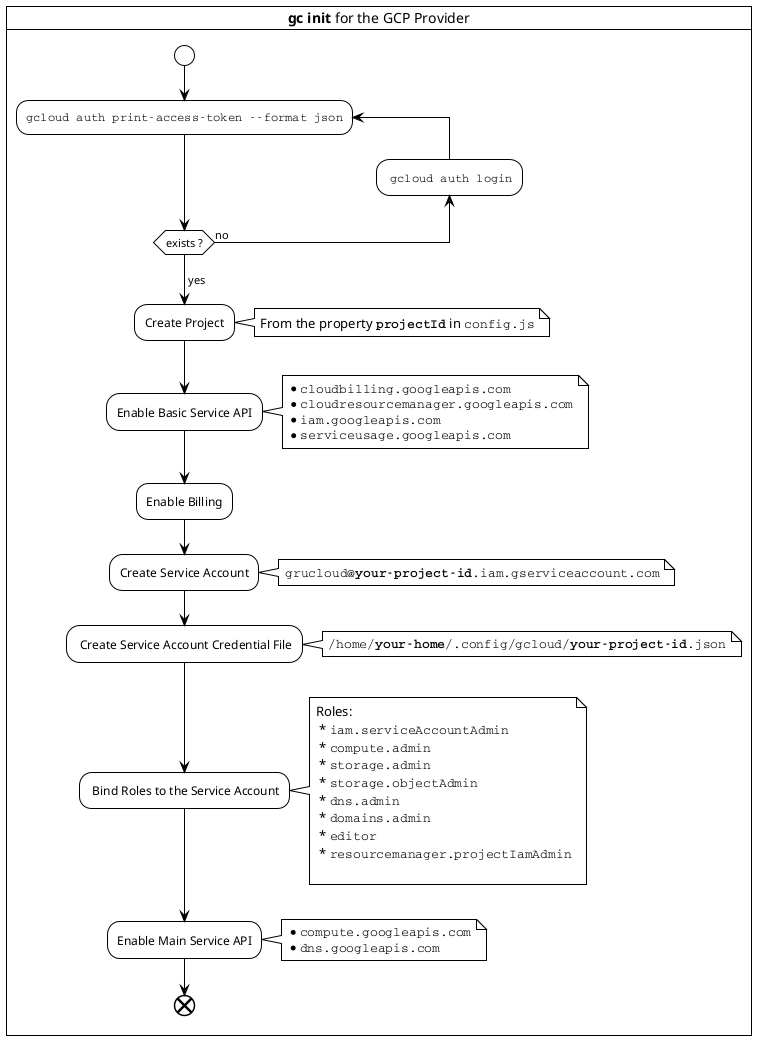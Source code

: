@startuml gcp-provider-init
!theme plain

card "<b>gc init</b> for the GCP Provider" {

start
repeat :""gcloud auth print-access-token --format json"";
backward: ""gcloud auth login"";
repeat while (exists ?) is (no) 
->yes;

:Create Project;
note right
 From the property <b>""projectId""</b> in ""config.js""
end note 
:Enable Basic Service API;
note right
* ""cloudbilling.googleapis.com""
* ""cloudresourcemanager.googleapis.com""
* ""iam.googleapis.com""
* ""serviceusage.googleapis.com""
end note 

:Enable Billing;
:Create Service Account;
note right
 ""grucloud@<b>your-project-id</b>.iam.gserviceaccount.com""
end note 

: Create Service Account Credential File; 
note right
 ""/home/<b>your-home</b>/.config/gcloud/<b>your-project-id</b>.json""
end note  

: Bind Roles to the Service Account;
note right
Roles:
 * ""iam.serviceAccountAdmin""
 * ""compute.admin""
 * ""storage.admin""
 * ""storage.objectAdmin""
 * ""dns.admin""
 * ""domains.admin""
 * ""editor""
 * ""resourcemanager.projectIamAdmin""
 
end note  
:Enable Main Service API;
note right
* ""compute.googleapis.com""
* ""dns.googleapis.com""
end note 

end
}

@enduml
